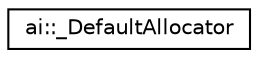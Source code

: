 digraph "Graphical Class Hierarchy"
{
  edge [fontname="Helvetica",fontsize="10",labelfontname="Helvetica",labelfontsize="10"];
  node [fontname="Helvetica",fontsize="10",shape=record];
  rankdir="LR";
  Node1 [label="ai::_DefaultAllocator",height=0.2,width=0.4,color="black", fillcolor="white", style="filled",URL="$classai_1_1__DefaultAllocator.html"];
}
